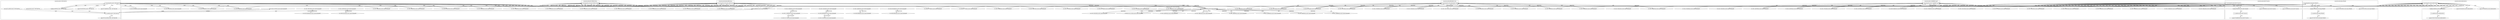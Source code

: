 digraph G {
	"1_fwatchdog#ServerID_667d78fb58-55kvm"->"10.1.80.1:53574#ServerID_OuterContainerID"[ label="RESPONSE" ];
	"1_fwatchdog#ServerID_6dcbcc88d5-j9zwp"->"10.1.80.1:58800#ServerID_OuterContainerID"[ label="RESPONSE" ];
	"10.1.80.1:58798#ServerID_OuterContainerID"->"1_fwatchdog#ServerID_6dcbcc88d5-j9zwp"[ label="GET" ];
	"10.1.80.1:58800#ServerID_OuterContainerID"->"1_fwatchdog#ServerID_6dcbcc88d5-j9zwp"[ label="GET" ];
	"10.1.80.1:53576#ServerID_OuterContainerID"->"1_fwatchdog#ServerID_667d78fb58-55kvm"[ label="GET" ];
	"10.1.80.1:53542#ServerID_OuterContainerID"->"1_fwatchdog#ServerID_0802701be25e"[ label="read" ];
	"1_fwatchdog#ServerID_0802701be25e"->"10.1.80.1:53542#ServerID_OuterContainerID"[ label="write" ];
	"10.1.80.1:53540#ServerID_OuterContainerID"->"1_fwatchdog#ServerID_0802701be25e"[ label="read" ];
	"10.1.80.1:53574#ServerID_OuterContainerID"->"1_fwatchdog#ServerID_667d78fb58-55kvm"[ label="GET" ];
	"1_fwatchdog#ServerID_667d78fb58-55kvm"->"10.1.80.1:53576#ServerID_OuterContainerID"[ label="RESPONSE" ];
	"1_fwatchdog#ServerID_6dcbcc88d5-j9zwp"->"10.1.80.1:58798#ServerID_OuterContainerID"[ label="RESPONSE" ];
	"10.1.80.1:53548#ServerID_OuterContainerID"->"1_fwatchdog#ServerID_8665dd9487-fclr8"[ label="GET" ];
	"1_fwatchdog#ServerID_8665dd9487-fclr8"->"10.1.80.1:53548#ServerID_OuterContainerID"[ label="RESPONSE" ];
	"1_fwatchdog#ServerID_0802701be25e"->"10.1.80.1:53540#ServerID_OuterContainerID"[ label="write" ];
	"10.1.80.1:53550#ServerID_OuterContainerID"->"1_fwatchdog#ServerID_8665dd9487-fclr8"[ label="GET" ];
	"1_fwatchdog#ServerID_8665dd9487-fclr8"->"10.1.80.1:53550#ServerID_OuterContainerID"[ label="RESPONSE" ];
	"10.1.80.1:33676#ServerID_OuterContainerID"->"1_fwatchdog#ServerID_76c96688d7-jnp5f"[ label="GET" ];
	"1_fwatchdog#ServerID_76c96688d7-jnp5f"->"10.1.80.1:33676#ServerID_OuterContainerID"[ label="RESPONSE" ];
	"10.1.80.1:58764#ServerID_OuterContainerID"->"1_fwatchdog#ServerID_736074b81582"[ label="read" ];
	"10.1.80.1:33678#ServerID_OuterContainerID"->"1_fwatchdog#ServerID_76c96688d7-jnp5f"[ label="GET" ];
	"1_fwatchdog#ServerID_76c96688d7-jnp5f"->"10.1.80.1:33678#ServerID_OuterContainerID"[ label="RESPONSE" ];
	"10.1.80.1:58762#ServerID_OuterContainerID"->"1_fwatchdog#ServerID_736074b81582"[ label="read" ];
	"10.1.80.1:53600#ServerID_OuterContainerID"->"1_fwatchdog#ServerID_667d78fb58-55kvm"[ label="GET" ];
	"10.1.80.1:53602#ServerID_OuterContainerID"->"1_fwatchdog#ServerID_667d78fb58-55kvm"[ label="GET" ];
	"1_fwatchdog#ServerID_667d78fb58-55kvm"->"10.1.80.1:53600#ServerID_OuterContainerID"[ label="RESPONSE" ];
	"1_fwatchdog#ServerID_667d78fb58-55kvm"->"10.1.80.1:53602#ServerID_OuterContainerID"[ label="RESPONSE" ];
	"10.1.80.1:58824#ServerID_OuterContainerID"->"1_fwatchdog#ServerID_6dcbcc88d5-j9zwp"[ label="GET" ];
	"10.1.80.1:58826#ServerID_OuterContainerID"->"1_fwatchdog#ServerID_6dcbcc88d5-j9zwp"[ label="GET" ];
	"1_fwatchdog#ServerID_6dcbcc88d5-j9zwp"->"10.1.80.1:58824#ServerID_OuterContainerID"[ label="RESPONSE" ];
	"1_fwatchdog#ServerID_6dcbcc88d5-j9zwp"->"10.1.80.1:58826#ServerID_OuterContainerID"[ label="RESPONSE" ];
	"10.1.80.1:53574#ServerID_OuterContainerID"->"1_fwatchdog#ServerID_8665dd9487-fclr8"[ label="GET" ];
	"10.1.80.1:53575#ServerID_OuterContainerID"->"1_fwatchdog#ServerID_8665dd9487-fclr8"[ label="GET" ];
	"1_fwatchdog#ServerID_8665dd9487-fclr8"->"10.1.80.1:53575#ServerID_OuterContainerID"[ label="RESPONSE" ];
	"1_fwatchdog#ServerID_8665dd9487-fclr8"->"10.1.80.1:53574#ServerID_OuterContainerID"[ label="RESPONSE" ];
	"10.1.80.1:33704#ServerID_OuterContainerID"->"1_fwatchdog#ServerID_76c96688d7-jnp5f"[ label="GET" ];
	"1_fwatchdog#ServerID_6dcbcc88d5-j9zwp"->"gateway:8080#ServerID_OuterContainerID"[ label="POST" ];
	"1_fwatchdog#ServerID_736074b81582"->"10.1.80.1:58764#ServerID_OuterContainerID"[ label="write" ];
	"1_fwatchdog#ServerID_76c96688d7-jnp5f"->"10.1.80.1:33704#ServerID_OuterContainerID"[ label="RESPONSE" ];
	"10.1.80.1:33706#ServerID_OuterContainerID"->"1_fwatchdog#ServerID_76c96688d7-jnp5f"[ label="GET" ];
	"1_fwatchdog#ServerID_76c96688d7-jnp5f"->"10.1.80.1:33706#ServerID_OuterContainerID"[ label="RESPONSE" ];
	"1_fwatchdog#ServerID_736074b81582"->"10.1.80.1:58762#ServerID_OuterContainerID"[ label="write" ];
	"10.1.80.93:50832#ServerID_OuterContainerID"->"1_fwatchdog#ServerID_6dcbcc88d5-j9zwp"[ label="POST" ];
	"1_fwatchdog#ServerID_6dcbcc88d5-j9zwp"->"10.1.80.93:8080#ServerID_OuterContainerID"[ label="POST" ];
	"10.1.80.93:57728#ServerID_OuterContainerID"->"1_fwatchdog#ServerID_667d78fb58-55kvm"[ label="POST" ];
	"1_fwatchdog#ServerID_667d78fb58-55kvm"->"10.1.80.93:57728#ServerID_OuterContainerID"[ label="RESPONSE" ];
	"10.1.80.1:53514#ServerID_OuterContainerID"->"1_fwatchdog#ServerID_86aa7f3fa3b0"[ label="read" ];
	"10.1.80.1:53516#ServerID_OuterContainerID"->"1_fwatchdog#ServerID_86aa7f3fa3b0"[ label="read" ];
	"1_fwatchdog#ServerID_86aa7f3fa3b0"->"10.1.80.1:53514#ServerID_OuterContainerID"[ label="write" ];
	"1_fwatchdog#ServerID_86aa7f3fa3b0"->"10.1.80.1:53516#ServerID_OuterContainerID"[ label="write" ];
	"10.1.80.1:33644#ServerID_OuterContainerID"->"1_fwatchdog#ServerID_834d81eb81b3"[ label="read" ];
	"10.1.80.93:8080#ServerID_OuterContainerID"->"1_fwatchdog#ServerID_6dcbcc88d5-j9zwp"[ label="RESPONSE" ];
	"10.1.80.1:33642#ServerID_OuterContainerID"->"1_fwatchdog#ServerID_834d81eb81b3"[ label="read" ];
	"gateway:8080#ServerID_OuterContainerID"->"1_fwatchdog#ServerID_6dcbcc88d5-j9zwp"[ label="RESPONSE" ];
	"1_fwatchdog#ServerID_6dcbcc88d5-j9zwp"->"10.1.80.93:50832#ServerID_OuterContainerID"[ label="RESPONSE" ];
	"1_fwatchdog#ServerID_6dcbcc88d5-j9zwp"->"gateway:8080#ServerID_OuterContainerID"[ label="POST" ];
	"10.1.80.93:50848#ServerID_OuterContainerID"->"1_fwatchdog#ServerID_6dcbcc88d5-j9zwp"[ label="POST" ];
	"1_fwatchdog#ServerID_834d81eb81b3"->"10.1.80.1:33642#ServerID_OuterContainerID"[ label="write" ];
	"1_fwatchdog#ServerID_6dcbcc88d5-j9zwp"->"10.1.80.93:8080#ServerID_OuterContainerID"[ label="POST" ];
	"10.1.80.93:46618#ServerID_OuterContainerID"->"1_fwatchdog#ServerID_8665dd9487-fclr8"[ label="POST" ];
	"1_fwatchdog#ServerID_8665dd9487-fclr8"->"10.1.80.93:46618#ServerID_OuterContainerID"[ label="RESPONSE" ];
	"10.1.80.93:8080#ServerID_OuterContainerID"->"1_fwatchdog#ServerID_6dcbcc88d5-j9zwp"[ label="RESPONSE" ];
	"gateway:8080#ServerID_OuterContainerID"->"1_fwatchdog#ServerID_6dcbcc88d5-j9zwp"[ label="RESPONSE" ];
	"10.1.80.93:53694#ServerID_OuterContainerID"->"1_fwatchdog#ServerID_76c96688d7-jnp5f"[ label="POST" ];
	"1_fwatchdog#ServerID_76c96688d7-jnp5f"->"10.1.80.93:53694#ServerID_OuterContainerID"[ label="RESPONSE" ];
	"1_fwatchdog#ServerID_6dcbcc88d5-j9zwp"->"10.1.80.93:50848#ServerID_OuterContainerID"[ label="RESPONSE" ];
	"10.1.80.93:50880#ServerID_OuterContainerID"->"1_fwatchdog#ServerID_6dcbcc88d5-j9zwp"[ label="POST" ];
	"1_fwatchdog#ServerID_6dcbcc88d5-j9zwp"->"gateway:8080#ServerID_OuterContainerID"[ label="POST" ];
	"1_fwatchdog#ServerID_6dcbcc88d5-j9zwp"->"10.1.80.93:8080#ServerID_OuterContainerID"[ label="POST" ];
	"1_fwatchdog#ServerID_834d81eb81b3"->"10.1.80.1:33644#ServerID_OuterContainerID"[ label="write" ];
	"10.1.80.93:57776#ServerID_OuterContainerID"->"1_fwatchdog#ServerID_667d78fb58-55kvm"[ label="POST" ];
	"1_fwatchdog#ServerID_667d78fb58-55kvm"->"10.1.80.93:57776#ServerID_OuterContainerID"[ label="RESPONSE" ];
	"10.1.80.93:8080#ServerID_OuterContainerID"->"1_fwatchdog#ServerID_6dcbcc88d5-j9zwp"[ label="RESPONSE" ];
	"gateway:8080#ServerID_OuterContainerID"->"1_fwatchdog#ServerID_6dcbcc88d5-j9zwp"[ label="RESPONSE" ];
	"1_fwatchdog#ServerID_6dcbcc88d5-j9zwp"->"10.1.80.93:50880#ServerID_OuterContainerID"[ label="RESPONSE" ];
	"10.1.80.1:53686#ServerID_OuterContainerID"->"1_fwatchdog#ServerID_667d78fb58-55kvm"[ label="GET" ];
	"10.1.80.1:53687#ServerID_OuterContainerID"->"1_fwatchdog#ServerID_667d78fb58-55kvm"[ label="GET" ];
	"10.1.80.1:53576#ServerID_OuterContainerID"->"1_fwatchdog#ServerID_0802701be25e"[ label="read" ];
	"1_fwatchdog#ServerID_667d78fb58-55kvm"->"10.1.80.1:53687#ServerID_OuterContainerID"[ label="RESPONSE" ];
	"1_fwatchdog#ServerID_667d78fb58-55kvm"->"10.1.80.1:53686#ServerID_OuterContainerID"[ label="RESPONSE" ];
	"10.1.80.1:53574#ServerID_OuterContainerID"->"1_fwatchdog#ServerID_0802701be25e"[ label="read" ];
	"10.1.80.1:58908#ServerID_OuterContainerID"->"1_fwatchdog#ServerID_6dcbcc88d5-j9zwp"[ label="GET" ];
	"10.1.80.1:58909#ServerID_OuterContainerID"->"1_fwatchdog#ServerID_6dcbcc88d5-j9zwp"[ label="GET" ];
	"1_fwatchdog#ServerID_6dcbcc88d5-j9zwp"->"10.1.80.1:58909#ServerID_OuterContainerID"[ label="RESPONSE" ];
	"1_fwatchdog#ServerID_0802701be25e"->"10.1.80.1:53574#ServerID_OuterContainerID"[ label="write" ];
	"1_fwatchdog#ServerID_6dcbcc88d5-j9zwp"->"10.1.80.1:58908#ServerID_OuterContainerID"[ label="RESPONSE" ];
	"10.1.80.1:53658#ServerID_OuterContainerID"->"1_fwatchdog#ServerID_8665dd9487-fclr8"[ label="GET" ];
	"1_fwatchdog#ServerID_8665dd9487-fclr8"->"10.1.80.1:53658#ServerID_OuterContainerID"[ label="RESPONSE" ];
	"10.1.80.1:53659#ServerID_OuterContainerID"->"1_fwatchdog#ServerID_8665dd9487-fclr8"[ label="GET" ];
	"1_fwatchdog#ServerID_8665dd9487-fclr8"->"10.1.80.1:53659#ServerID_OuterContainerID"[ label="RESPONSE" ];
	"10.1.80.1:33786#ServerID_OuterContainerID"->"1_fwatchdog#ServerID_76c96688d7-jnp5f"[ label="GET" ];
	"1_fwatchdog#ServerID_76c96688d7-jnp5f"->"10.1.80.1:33786#ServerID_OuterContainerID"[ label="RESPONSE" ];
	"10.1.80.1:33788#ServerID_OuterContainerID"->"1_fwatchdog#ServerID_76c96688d7-jnp5f"[ label="GET" ];
	"1_fwatchdog#ServerID_76c96688d7-jnp5f"->"10.1.80.1:33788#ServerID_OuterContainerID"[ label="RESPONSE" ];
	"1_fwatchdog#ServerID_0802701be25e"->"10.1.80.1:53576#ServerID_OuterContainerID"[ label="write" ];
	"10.1.80.1:58798#ServerID_OuterContainerID"->"1_fwatchdog#ServerID_736074b81582"[ label="read" ];
	"10.1.80.1:53712#ServerID_OuterContainerID"->"1_fwatchdog#ServerID_667d78fb58-55kvm"[ label="GET" ];
	"10.1.80.1:53710#ServerID_OuterContainerID"->"1_fwatchdog#ServerID_667d78fb58-55kvm"[ label="GET" ];
	"10.1.80.1:58800#ServerID_OuterContainerID"->"1_fwatchdog#ServerID_736074b81582"[ label="read" ];
	"1_fwatchdog#ServerID_667d78fb58-55kvm"->"10.1.80.1:53710#ServerID_OuterContainerID"[ label="RESPONSE" ];
	"1_fwatchdog#ServerID_667d78fb58-55kvm"->"10.1.80.1:53712#ServerID_OuterContainerID"[ label="RESPONSE" ];
	"10.1.80.1:58934#ServerID_OuterContainerID"->"1_fwatchdog#ServerID_6dcbcc88d5-j9zwp"[ label="GET" ];
	"1_fwatchdog#ServerID_6dcbcc88d5-j9zwp"->"10.1.80.1:58934#ServerID_OuterContainerID"[ label="RESPONSE" ];
	"10.1.80.1:58932#ServerID_OuterContainerID"->"1_fwatchdog#ServerID_6dcbcc88d5-j9zwp"[ label="GET" ];
	"1_fwatchdog#ServerID_6dcbcc88d5-j9zwp"->"10.1.80.1:58932#ServerID_OuterContainerID"[ label="RESPONSE" ];
	"10.1.80.1:53684#ServerID_OuterContainerID"->"1_fwatchdog#ServerID_8665dd9487-fclr8"[ label="GET" ];
	"1_fwatchdog#ServerID_8665dd9487-fclr8"->"10.1.80.1:53684#ServerID_OuterContainerID"[ label="RESPONSE" ];
	"10.1.80.1:53682#ServerID_OuterContainerID"->"1_fwatchdog#ServerID_8665dd9487-fclr8"[ label="GET" ];
	"1_fwatchdog#ServerID_8665dd9487-fclr8"->"10.1.80.1:53682#ServerID_OuterContainerID"[ label="RESPONSE" ];
	"10.1.80.1:33810#ServerID_OuterContainerID"->"1_fwatchdog#ServerID_76c96688d7-jnp5f"[ label="GET" ];
	"1_fwatchdog#ServerID_76c96688d7-jnp5f"->"10.1.80.1:33810#ServerID_OuterContainerID"[ label="RESPONSE" ];
	"1_fwatchdog#ServerID_736074b81582"->"10.1.80.1:58800#ServerID_OuterContainerID"[ label="write" ];
	"1_fwatchdog#ServerID_76c96688d7-jnp5f"->"10.1.80.1:33812#ServerID_OuterContainerID"[ label="RESPONSE" ];
	"10.1.80.1:33812#ServerID_OuterContainerID"->"1_fwatchdog#ServerID_76c96688d7-jnp5f"[ label="GET" ];
	"1_fwatchdog#ServerID_736074b81582"->"10.1.80.1:58798#ServerID_OuterContainerID"[ label="write" ];
	"1_fwatchdog#ServerID_667d78fb58-55kvm"->"10.1.80.1:53736#ServerID_OuterContainerID"[ label="RESPONSE" ];
	"10.1.80.1:53736#ServerID_OuterContainerID"->"1_fwatchdog#ServerID_667d78fb58-55kvm"[ label="GET" ];
	"10.1.80.1:53738#ServerID_OuterContainerID"->"1_fwatchdog#ServerID_667d78fb58-55kvm"[ label="GET" ];
	"1_fwatchdog#ServerID_667d78fb58-55kvm"->"10.1.80.1:53738#ServerID_OuterContainerID"[ label="RESPONSE" ];
	"10.1.80.1:58960#ServerID_OuterContainerID"->"1_fwatchdog#ServerID_6dcbcc88d5-j9zwp"[ label="GET" ];
	"10.1.80.1:58958#ServerID_OuterContainerID"->"1_fwatchdog#ServerID_6dcbcc88d5-j9zwp"[ label="GET" ];
	"1_fwatchdog#ServerID_6dcbcc88d5-j9zwp"->"10.1.80.1:58960#ServerID_OuterContainerID"[ label="RESPONSE" ];
	"1_fwatchdog#ServerID_6dcbcc88d5-j9zwp"->"10.1.80.1:58958#ServerID_OuterContainerID"[ label="RESPONSE" ];
	"10.1.80.1:53712#ServerID_OuterContainerID"->"1_fwatchdog#ServerID_8665dd9487-fclr8"[ label="GET" ];
	"10.1.80.1:53710#ServerID_OuterContainerID"->"1_fwatchdog#ServerID_8665dd9487-fclr8"[ label="GET" ];
	"1_fwatchdog#ServerID_8665dd9487-fclr8"->"10.1.80.1:53712#ServerID_OuterContainerID"[ label="RESPONSE" ];
	"1_fwatchdog#ServerID_8665dd9487-fclr8"->"10.1.80.1:53710#ServerID_OuterContainerID"[ label="RESPONSE" ];
	"10.1.80.1:33840#ServerID_OuterContainerID"->"1_fwatchdog#ServerID_76c96688d7-jnp5f"[ label="GET" ];
	"1_fwatchdog#ServerID_76c96688d7-jnp5f"->"10.1.80.1:33840#ServerID_OuterContainerID"[ label="RESPONSE" ];
	"10.1.80.1:33838#ServerID_OuterContainerID"->"1_fwatchdog#ServerID_76c96688d7-jnp5f"[ label="GET" ];
	"1_fwatchdog#ServerID_76c96688d7-jnp5f"->"10.1.80.1:33838#ServerID_OuterContainerID"[ label="RESPONSE" ];
	"10.1.80.1:53550#ServerID_OuterContainerID"->"1_fwatchdog#ServerID_86aa7f3fa3b0"[ label="read" ];
	"10.1.80.1:53548#ServerID_OuterContainerID"->"1_fwatchdog#ServerID_86aa7f3fa3b0"[ label="read" ];
	"1_fwatchdog#ServerID_86aa7f3fa3b0"->"10.1.80.1:53548#ServerID_OuterContainerID"[ label="write" ];
	"1_fwatchdog#ServerID_86aa7f3fa3b0"->"10.1.80.1:53550#ServerID_OuterContainerID"[ label="write" ];
	"10.1.80.1:33676#ServerID_OuterContainerID"->"1_fwatchdog#ServerID_834d81eb81b3"[ label="read" ];
	"1_fwatchdog#ServerID_834d81eb81b3"->"10.1.80.1:33676#ServerID_OuterContainerID"[ label="write" ];
	"10.1.80.1:33678#ServerID_OuterContainerID"->"1_fwatchdog#ServerID_834d81eb81b3"[ label="read" ];
	"1_fwatchdog#ServerID_834d81eb81b3"->"10.1.80.1:33678#ServerID_OuterContainerID"[ label="write" ];
	"10.1.80.1:53602#ServerID_OuterContainerID"->"1_fwatchdog#ServerID_0802701be25e"[ label="read" ];
	"10.1.80.1:53600#ServerID_OuterContainerID"->"1_fwatchdog#ServerID_0802701be25e"[ label="read" ];
	"1_fwatchdog#ServerID_0802701be25e"->"10.1.80.1:53600#ServerID_OuterContainerID"[ label="write" ];
	"1_fwatchdog#ServerID_0802701be25e"->"10.1.80.1:53602#ServerID_OuterContainerID"[ label="write" ];
	"10.1.80.1:58824#ServerID_OuterContainerID"->"1_fwatchdog#ServerID_736074b81582"[ label="read" ];
	"10.1.80.1:58826#ServerID_OuterContainerID"->"1_fwatchdog#ServerID_736074b81582"[ label="read" ];
	"1_fwatchdog#ServerID_736074b81582"->"10.1.80.1:58824#ServerID_OuterContainerID"[ label="write" ];
	"10.1.80.1:53574#ServerID_OuterContainerID"->"1_fwatchdog#ServerID_86aa7f3fa3b0"[ label="read" ];
	"1_fwatchdog#ServerID_736074b81582"->"10.1.80.1:58826#ServerID_OuterContainerID"[ label="write" ];
	"10.1.80.1:53575#ServerID_OuterContainerID"->"1_fwatchdog#ServerID_86aa7f3fa3b0"[ label="read" ];
	"1_fwatchdog#ServerID_86aa7f3fa3b0"->"10.1.80.1:53575#ServerID_OuterContainerID"[ label="write" ];
	"1_fwatchdog#ServerID_86aa7f3fa3b0"->"10.1.80.1:53574#ServerID_OuterContainerID"[ label="write" ];
	"10.1.80.1:33704#ServerID_OuterContainerID"->"1_fwatchdog#ServerID_834d81eb81b3"[ label="read" ];
	"1_fwatchdog#ServerID_834d81eb81b3"->"10.1.80.1:33704#ServerID_OuterContainerID"[ label="write" ];
	"10.1.80.1:33706#ServerID_OuterContainerID"->"1_fwatchdog#ServerID_834d81eb81b3"[ label="read" ];
	"10.1.80.93:50832#ServerID_OuterContainerID"->"1_fwatchdog#ServerID_736074b81582"[ label="read" ];
	"1_fwatchdog#ServerID_834d81eb81b3"->"10.1.80.1:33706#ServerID_OuterContainerID"[ label="write" ];
	"1_fwatchdog#ServerID_736074b81582"->"pipe:[20744869]#ServerID_736074b81582"[ label="write" ];
	"1_fwatchdog#ServerID_736074b81582"->"localhost:3000#ServerID_736074b81582"[ label="connect" ];
	"localhost:3000#ServerID_736074b81582"->"1_fwatchdog#ServerID_736074b81582"[ label="read" ];
	"1_fwatchdog#ServerID_736074b81582"->"localhost:3000#ServerID_736074b81582"[ label="write" ];
	"localhost:3000#ServerID_736074b81582"->"10_node#ServerID_736074b81582"[ label="read" ];
	"10_node#ServerID_736074b81582"->"pipe:[20744134]#ServerID_736074b81582"[ label="write" ];
	"/etc/hosts#ServerID_736074b81582"->"10_node#ServerID_736074b81582"[ label="read" ];
	"/etc/resolv.conf#ServerID_736074b81582"->"10_node#ServerID_736074b81582"[ label="read" ];
	"10_node#ServerID_736074b81582"->"10.152.183.10:53#ServerID_OuterContainerID"[ label="sendto" ];
	"10.152.183.10:53#ServerID_OuterContainerID"->"10_node#ServerID_736074b81582"[ label="recvfrom" ];
	"1_fwatchdog#ServerID_0802701be25e"->"localhost:3000#ServerID_0802701be25e"[ label="connect" ];
	"localhost:3000#ServerID_0802701be25e"->"1_fwatchdog#ServerID_0802701be25e"[ label="read" ];
	"1_fwatchdog#ServerID_0802701be25e"->"pipe:[20744658]#ServerID_0802701be25e"[ label="write" ];
	"1_fwatchdog#ServerID_0802701be25e"->"localhost:3000#ServerID_0802701be25e"[ label="write" ];
	"10.1.80.93:57728#ServerID_OuterContainerID"->"1_fwatchdog#ServerID_0802701be25e"[ label="read" ];
	"10_node#ServerID_736074b81582"->"gateway:8080#ServerID_OuterContainerID"[ label="connect" ];
	"11_node#ServerID_0802701be25e"->"pipe:[20744960]#ServerID_0802701be25e"[ label="write" ];
	"localhost:3000#ServerID_0802701be25e"->"11_node#ServerID_0802701be25e"[ label="read" ];
	"1_fwatchdog#ServerID_0802701be25e"->"pipe:[20744659]#ServerID_0802701be25e"[ label="write" ];
	"gateway:8080#ServerID_OuterContainerID"->"10_node#ServerID_736074b81582"[ label="read" ];
	"1_fwatchdog#ServerID_0802701be25e"->"10.1.80.93:57728#ServerID_OuterContainerID"[ label="write" ];
	"1_fwatchdog#ServerID_736074b81582"->"pipe:[20744870]#ServerID_736074b81582"[ label="write" ];
	"1_fwatchdog#ServerID_736074b81582"->"10.1.80.93:50832#ServerID_OuterContainerID"[ label="write" ];
	"10.1.80.93:50848#ServerID_OuterContainerID"->"1_fwatchdog#ServerID_736074b81582"[ label="read" ];
	"10.1.80.93:46618#ServerID_OuterContainerID"->"1_fwatchdog#ServerID_86aa7f3fa3b0"[ label="read" ];
	"1_fwatchdog#ServerID_86aa7f3fa3b0"->"pipe:[20744109]#ServerID_86aa7f3fa3b0"[ label="write" ];
	"1_fwatchdog#ServerID_86aa7f3fa3b0"->"localhost:3000#ServerID_86aa7f3fa3b0"[ label="connect" ];
	"1_fwatchdog#ServerID_86aa7f3fa3b0"->"localhost:3000#ServerID_86aa7f3fa3b0"[ label="write" ];
	"localhost:3000#ServerID_86aa7f3fa3b0"->"10_node#ServerID_86aa7f3fa3b0"[ label="read" ];
	"localhost:3000#ServerID_86aa7f3fa3b0"->"1_fwatchdog#ServerID_86aa7f3fa3b0"[ label="read" ];
	"10_node#ServerID_86aa7f3fa3b0"->"pipe:[20745297]#ServerID_86aa7f3fa3b0"[ label="write" ];
	"1_fwatchdog#ServerID_86aa7f3fa3b0"->"pipe:[20744110]#ServerID_86aa7f3fa3b0"[ label="write" ];
	"1_fwatchdog#ServerID_86aa7f3fa3b0"->"10.1.80.93:46618#ServerID_OuterContainerID"[ label="write" ];
	"1_fwatchdog#ServerID_834d81eb81b3"->"pipe:[20745045]#ServerID_834d81eb81b3"[ label="write" ];
	"1_fwatchdog#ServerID_834d81eb81b3"->"localhost:3000#ServerID_834d81eb81b3"[ label="write" ];
	"1_fwatchdog#ServerID_834d81eb81b3"->"localhost:3000#ServerID_834d81eb81b3"[ label="connect" ];
	"localhost:3000#ServerID_834d81eb81b3"->"1_fwatchdog#ServerID_834d81eb81b3"[ label="read" ];
	"10.1.80.93:53694#ServerID_OuterContainerID"->"1_fwatchdog#ServerID_834d81eb81b3"[ label="read" ];
	"localhost:3000#ServerID_834d81eb81b3"->"13_node#ServerID_834d81eb81b3"[ label="read" ];
	"13_node#ServerID_834d81eb81b3"->"pipe:[20745337]#ServerID_834d81eb81b3"[ label="write" ];
	"1_fwatchdog#ServerID_834d81eb81b3"->"pipe:[20745046]#ServerID_834d81eb81b3"[ label="write" ];
	"1_fwatchdog#ServerID_834d81eb81b3"->"10.1.80.93:53694#ServerID_OuterContainerID"[ label="write" ];
	"1_fwatchdog#ServerID_736074b81582"->"10.1.80.93:50848#ServerID_OuterContainerID"[ label="write" ];
	"10.1.80.93:50880#ServerID_OuterContainerID"->"1_fwatchdog#ServerID_736074b81582"[ label="read" ];
	"10.1.80.93:57776#ServerID_OuterContainerID"->"1_fwatchdog#ServerID_0802701be25e"[ label="read" ];
	"1_fwatchdog#ServerID_736074b81582"->"10.1.80.93:50880#ServerID_OuterContainerID"[ label="write" ];
	"1_fwatchdog#ServerID_0802701be25e"->"10.1.80.93:57776#ServerID_OuterContainerID"[ label="write" ];
	"1_fwatchdog#ServerID_0802701be25e"->"10.1.80.1:53687#ServerID_OuterContainerID"[ label="write" ];
	"10.1.80.1:53687#ServerID_OuterContainerID"->"1_fwatchdog#ServerID_0802701be25e"[ label="read" ];
	"1_fwatchdog#ServerID_0802701be25e"->"10.1.80.1:53686#ServerID_OuterContainerID"[ label="write" ];
	"10.1.80.1:53686#ServerID_OuterContainerID"->"1_fwatchdog#ServerID_0802701be25e"[ label="read" ];
	"10.1.80.1:58909#ServerID_OuterContainerID"->"1_fwatchdog#ServerID_736074b81582"[ label="read" ];
	"10.1.80.1:58908#ServerID_OuterContainerID"->"1_fwatchdog#ServerID_736074b81582"[ label="read" ];
	"1_fwatchdog#ServerID_736074b81582"->"10.1.80.1:58909#ServerID_OuterContainerID"[ label="write" ];
	"1_fwatchdog#ServerID_736074b81582"->"10.1.80.1:58908#ServerID_OuterContainerID"[ label="write" ];
	"10.1.80.1:53659#ServerID_OuterContainerID"->"1_fwatchdog#ServerID_86aa7f3fa3b0"[ label="read" ];
	"10.1.80.1:53658#ServerID_OuterContainerID"->"1_fwatchdog#ServerID_86aa7f3fa3b0"[ label="read" ];
	"1_fwatchdog#ServerID_86aa7f3fa3b0"->"10.1.80.1:53658#ServerID_OuterContainerID"[ label="write" ];
	"1_fwatchdog#ServerID_86aa7f3fa3b0"->"10.1.80.1:53659#ServerID_OuterContainerID"[ label="write" ];
	"10.1.80.1:33788#ServerID_OuterContainerID"->"1_fwatchdog#ServerID_834d81eb81b3"[ label="read" ];
	"10.1.80.1:33786#ServerID_OuterContainerID"->"1_fwatchdog#ServerID_834d81eb81b3"[ label="read" ];
	"1_fwatchdog#ServerID_834d81eb81b3"->"10.1.80.1:33786#ServerID_OuterContainerID"[ label="write" ];
	"1_fwatchdog#ServerID_834d81eb81b3"->"10.1.80.1:33788#ServerID_OuterContainerID"[ label="write" ];
	"10.1.80.1:53710#ServerID_OuterContainerID"->"1_fwatchdog#ServerID_0802701be25e"[ label="read" ];
	"10.1.80.1:53712#ServerID_OuterContainerID"->"1_fwatchdog#ServerID_0802701be25e"[ label="read" ];
	"1_fwatchdog#ServerID_0802701be25e"->"10.1.80.1:53710#ServerID_OuterContainerID"[ label="write" ];
	"1_fwatchdog#ServerID_0802701be25e"->"10.1.80.1:53712#ServerID_OuterContainerID"[ label="write" ];
	"10.1.80.1:58932#ServerID_OuterContainerID"->"1_fwatchdog#ServerID_736074b81582"[ label="read" ];
	"10.1.80.1:58934#ServerID_OuterContainerID"->"1_fwatchdog#ServerID_736074b81582"[ label="read" ];
	"1_fwatchdog#ServerID_736074b81582"->"10.1.80.1:58934#ServerID_OuterContainerID"[ label="write" ];
	"1_fwatchdog#ServerID_736074b81582"->"10.1.80.1:58932#ServerID_OuterContainerID"[ label="write" ];
	"10.1.80.1:53682#ServerID_OuterContainerID"->"1_fwatchdog#ServerID_86aa7f3fa3b0"[ label="read" ];
	"10.1.80.1:53684#ServerID_OuterContainerID"->"1_fwatchdog#ServerID_86aa7f3fa3b0"[ label="read" ];
	"1_fwatchdog#ServerID_86aa7f3fa3b0"->"10.1.80.1:53684#ServerID_OuterContainerID"[ label="write" ];
	"10.1.80.1:33810#ServerID_OuterContainerID"->"1_fwatchdog#ServerID_834d81eb81b3"[ label="read" ];
	"1_fwatchdog#ServerID_86aa7f3fa3b0"->"10.1.80.1:53682#ServerID_OuterContainerID"[ label="write" ];
	"10.1.80.1:33812#ServerID_OuterContainerID"->"1_fwatchdog#ServerID_834d81eb81b3"[ label="read" ];
	"1_fwatchdog#ServerID_834d81eb81b3"->"10.1.80.1:33810#ServerID_OuterContainerID"[ label="write" ];
	"1_fwatchdog#ServerID_834d81eb81b3"->"10.1.80.1:33812#ServerID_OuterContainerID"[ label="write" ];
	"10.1.80.1:53738#ServerID_OuterContainerID"->"1_fwatchdog#ServerID_0802701be25e"[ label="read" ];
	"10.1.80.1:53736#ServerID_OuterContainerID"->"1_fwatchdog#ServerID_0802701be25e"[ label="read" ];
	"1_fwatchdog#ServerID_0802701be25e"->"10.1.80.1:53736#ServerID_OuterContainerID"[ label="write" ];
	"10.1.80.1:58960#ServerID_OuterContainerID"->"1_fwatchdog#ServerID_736074b81582"[ label="read" ];
	"1_fwatchdog#ServerID_0802701be25e"->"10.1.80.1:53738#ServerID_OuterContainerID"[ label="write" ];
	"1_fwatchdog#ServerID_736074b81582"->"10.1.80.1:58958#ServerID_OuterContainerID"[ label="write" ];
	"10.1.80.1:58958#ServerID_OuterContainerID"->"1_fwatchdog#ServerID_736074b81582"[ label="read" ];
	"1_fwatchdog#ServerID_736074b81582"->"10.1.80.1:58960#ServerID_OuterContainerID"[ label="write" ];
	"10.1.80.1:53712#ServerID_OuterContainerID"->"1_fwatchdog#ServerID_86aa7f3fa3b0"[ label="read" ];
	"10.1.80.1:53710#ServerID_OuterContainerID"->"1_fwatchdog#ServerID_86aa7f3fa3b0"[ label="read" ];
	"1_fwatchdog#ServerID_86aa7f3fa3b0"->"10.1.80.1:53712#ServerID_OuterContainerID"[ label="write" ];
	"1_fwatchdog#ServerID_86aa7f3fa3b0"->"10.1.80.1:53710#ServerID_OuterContainerID"[ label="write" ];
	"10.1.80.1:33840#ServerID_OuterContainerID"->"1_fwatchdog#ServerID_834d81eb81b3"[ label="read" ];
	"10.1.80.1:33838#ServerID_OuterContainerID"->"1_fwatchdog#ServerID_834d81eb81b3"[ label="read" ];
	"1_fwatchdog#ServerID_834d81eb81b3"->"10.1.80.1:33840#ServerID_OuterContainerID"[ label="write" ];
	"1_fwatchdog#ServerID_834d81eb81b3"->"10.1.80.1:33838#ServerID_OuterContainerID"[ label="write" ];
	"10.1.80.1:48936#ServerID_OuterContainerID"->"10.1.80.93:8080#ServerID_OuterContainerID"[ label="GET" ];
	"10.1.80.93:8080#ServerID_OuterContainerID"->"10.1.80.1:48936#ServerID_OuterContainerID"[ label="RESPONSE" ];
	"10.1.80.1:46449#ServerID_OuterContainerID"->"10.1.80.93:8080#ServerID_OuterContainerID"[ label="POST" ];
	"10.1.80.93:8080#ServerID_OuterContainerID"->"10.1.80.1:46449#ServerID_OuterContainerID"[ label="RESPONSE" ];
	"10.1.80.93:8080#ServerID_OuterContainerID"->"10.0.88.125:31112#ServerID_OuterContainerID"[ label="RESPONSE" ];
	"10.1.80.1:62234#ServerID_OuterContainerID"->"10.1.80.93:8080#ServerID_OuterContainerID"[ label="POST" ];
	"10.1.80.93:8080#ServerID_OuterContainerID"->"10.1.80.1:62234#ServerID_OuterContainerID"[ label="RESPONSE" ];
	"10.1.80.93:8080#ServerID_OuterContainerID"->"10.0.88.125:31112#ServerID_OuterContainerID"[ label="RESPONSE" ];
	"10.1.80.1:49006#ServerID_OuterContainerID"->"10.1.80.93:8080#ServerID_OuterContainerID"[ label="GET" ];
	"10.1.80.93:8080#ServerID_OuterContainerID"->"10.1.80.1:49006#ServerID_OuterContainerID"[ label="RESPONSE" ];
	"10.1.80.1:50861#ServerID_OuterContainerID"->"10.1.80.93:8080#ServerID_OuterContainerID"[ label="POST" ];
	"10.1.80.93:8080#ServerID_OuterContainerID"->"10.1.80.1:50861#ServerID_OuterContainerID"[ label="RESPONSE" ];
	"10.1.80.93:8080#ServerID_OuterContainerID"->"10.0.88.125:31112#ServerID_OuterContainerID"[ label="RESPONSE" ];
	"10.1.80.109:34648#ServerID_OuterContainerID"->"10.1.80.93:8082#ServerID_OuterContainerID"[ label="GET" ];
	"10.1.80.93:8082#ServerID_OuterContainerID"->"10.1.80.109:34648#ServerID_OuterContainerID"[ label="RESPONSE" ];
	"10.1.80.1:44492#ServerID_OuterContainerID"->"10.1.80.92:8080#ServerID_OuterContainerID"[ label="GET" ];
	"10.1.80.92:8080#ServerID_OuterContainerID"->"10.1.80.1:44492#ServerID_OuterContainerID"[ label="RESPONSE" ];
	"10.1.80.1:49050#ServerID_OuterContainerID"->"10.1.80.93:8080#ServerID_OuterContainerID"[ label="GET" ];
	"10.1.80.93:8080#ServerID_OuterContainerID"->"10.1.80.1:49050#ServerID_OuterContainerID"[ label="RESPONSE" ];
	"10.1.80.1:52204#ServerID_OuterContainerID"->"10.1.80.109:9090#ServerID_OuterContainerID"[ label="GET" ];
	"10.1.80.109:9090#ServerID_OuterContainerID"->"10.1.80.1:52204#ServerID_OuterContainerID"[ label="RESPONSE" ];
	"10.1.80.1:52206#ServerID_OuterContainerID"->"10.1.80.109:9090#ServerID_OuterContainerID"[ label="GET" ];
	"10.1.80.109:9090#ServerID_OuterContainerID"->"10.1.80.1:52206#ServerID_OuterContainerID"[ label="RESPONSE" ];
	"10.1.80.1:51694#ServerID_OuterContainerID"->"10.1.80.111:9093#ServerID_OuterContainerID"[ label="GET" ];
	"10.1.80.111:9093#ServerID_OuterContainerID"->"10.1.80.1:51694#ServerID_OuterContainerID"[ label="RESPONSE" ];
	"10.1.80.1:49098#ServerID_OuterContainerID"->"10.1.80.93:8080#ServerID_OuterContainerID"[ label="GET" ];
	"10.1.80.93:8080#ServerID_OuterContainerID"->"10.1.80.1:49098#ServerID_OuterContainerID"[ label="RESPONSE" ];
	"10.1.80.1:51718#ServerID_OuterContainerID"->"10.1.80.111:9093#ServerID_OuterContainerID"[ label="GET" ];
	"10.1.80.111:9093#ServerID_OuterContainerID"->"10.1.80.1:51718#ServerID_OuterContainerID"[ label="RESPONSE" ];
	"10.1.80.1:59970#ServerID_OuterContainerID"->"10.1.80.92:8181#ServerID_OuterContainerID"[ label="GET" ];
	"10.1.80.92:8181#ServerID_OuterContainerID"->"10.1.80.1:59970#ServerID_OuterContainerID"[ label="RESPONSE" ];
	"10.1.80.1:59510#ServerID_OuterContainerID"->"10.1.80.104:8000#ServerID_OuterContainerID"[ label="GET" ];
	"10.1.80.104:8000#ServerID_OuterContainerID"->"10.1.80.1:59510#ServerID_OuterContainerID"[ label="RESPONSE" ];
	subgraph "clusterServerID_0802701be25e" {
	label="clusterServerID_0802701be25e";
	"11_node#ServerID_0802701be25e" [ shape=box ];
	"1_fwatchdog#ServerID_0802701be25e" [ shape=box ];
	"localhost:3000#ServerID_0802701be25e" [ shape=diamond ];
	"pipe:[20744658]#ServerID_0802701be25e" [ shape=ellipse ];
	"pipe:[20744659]#ServerID_0802701be25e" [ shape=ellipse ];
	"pipe:[20744960]#ServerID_0802701be25e" [ shape=ellipse ];

}
;
	subgraph "clusterServerID_667d78fb58-55kvm" {
	label="clusterServerID_667d78fb58-55kvm";
	"1_fwatchdog#ServerID_667d78fb58-55kvm" [ shape=box ];

}
;
	subgraph "clusterServerID_6dcbcc88d5-j9zwp" {
	label="clusterServerID_6dcbcc88d5-j9zwp";
	"1_fwatchdog#ServerID_6dcbcc88d5-j9zwp" [ shape=box ];

}
;
	subgraph "clusterServerID_736074b81582" {
	label="clusterServerID_736074b81582";
	"/etc/hosts#ServerID_736074b81582" [ shape=ellipse ];
	"/etc/resolv.conf#ServerID_736074b81582" [ shape=ellipse ];
	"10_node#ServerID_736074b81582" [ shape=box ];
	"1_fwatchdog#ServerID_736074b81582" [ shape=box ];
	"localhost:3000#ServerID_736074b81582" [ shape=diamond ];
	"pipe:[20744134]#ServerID_736074b81582" [ shape=ellipse ];
	"pipe:[20744869]#ServerID_736074b81582" [ shape=ellipse ];
	"pipe:[20744870]#ServerID_736074b81582" [ shape=ellipse ];

}
;
	subgraph "clusterServerID_76c96688d7-jnp5f" {
	label="clusterServerID_76c96688d7-jnp5f";
	"1_fwatchdog#ServerID_76c96688d7-jnp5f" [ shape=box ];

}
;
	subgraph "clusterServerID_834d81eb81b3" {
	label="clusterServerID_834d81eb81b3";
	"13_node#ServerID_834d81eb81b3" [ shape=box ];
	"1_fwatchdog#ServerID_834d81eb81b3" [ shape=box ];
	"localhost:3000#ServerID_834d81eb81b3" [ shape=diamond ];
	"pipe:[20745045]#ServerID_834d81eb81b3" [ shape=ellipse ];
	"pipe:[20745046]#ServerID_834d81eb81b3" [ shape=ellipse ];
	"pipe:[20745337]#ServerID_834d81eb81b3" [ shape=ellipse ];

}
;
	subgraph "clusterServerID_8665dd9487-fclr8" {
	label="clusterServerID_8665dd9487-fclr8";
	"1_fwatchdog#ServerID_8665dd9487-fclr8" [ shape=box ];

}
;
	subgraph "clusterServerID_86aa7f3fa3b0" {
	label="clusterServerID_86aa7f3fa3b0";
	"10_node#ServerID_86aa7f3fa3b0" [ shape=box ];
	"1_fwatchdog#ServerID_86aa7f3fa3b0" [ shape=box ];
	"localhost:3000#ServerID_86aa7f3fa3b0" [ shape=diamond ];
	"pipe:[20744109]#ServerID_86aa7f3fa3b0" [ shape=ellipse ];
	"pipe:[20744110]#ServerID_86aa7f3fa3b0" [ shape=ellipse ];
	"pipe:[20745297]#ServerID_86aa7f3fa3b0" [ shape=ellipse ];

}
;
	subgraph "clusterServerID_OuterContainerID" {
	label="clusterServerID_OuterContainerID";
	"10.0.88.125:31112#ServerID_OuterContainerID" [ shape=diamond ];
	"10.1.80.104:8000#ServerID_OuterContainerID" [ shape=diamond ];
	"10.1.80.109:34648#ServerID_OuterContainerID" [ shape=diamond ];
	"10.1.80.109:9090#ServerID_OuterContainerID" [ shape=diamond ];
	"10.1.80.111:9093#ServerID_OuterContainerID" [ shape=diamond ];
	"10.1.80.1:33642#ServerID_OuterContainerID" [ shape=diamond ];
	"10.1.80.1:33644#ServerID_OuterContainerID" [ shape=diamond ];
	"10.1.80.1:33676#ServerID_OuterContainerID" [ shape=diamond ];
	"10.1.80.1:33678#ServerID_OuterContainerID" [ shape=diamond ];
	"10.1.80.1:33704#ServerID_OuterContainerID" [ shape=diamond ];
	"10.1.80.1:33706#ServerID_OuterContainerID" [ shape=diamond ];
	"10.1.80.1:33786#ServerID_OuterContainerID" [ shape=diamond ];
	"10.1.80.1:33788#ServerID_OuterContainerID" [ shape=diamond ];
	"10.1.80.1:33810#ServerID_OuterContainerID" [ shape=diamond ];
	"10.1.80.1:33812#ServerID_OuterContainerID" [ shape=diamond ];
	"10.1.80.1:33838#ServerID_OuterContainerID" [ shape=diamond ];
	"10.1.80.1:33840#ServerID_OuterContainerID" [ shape=diamond ];
	"10.1.80.1:44492#ServerID_OuterContainerID" [ shape=diamond ];
	"10.1.80.1:46449#ServerID_OuterContainerID" [ shape=diamond ];
	"10.1.80.1:48936#ServerID_OuterContainerID" [ shape=diamond ];
	"10.1.80.1:49006#ServerID_OuterContainerID" [ shape=diamond ];
	"10.1.80.1:49050#ServerID_OuterContainerID" [ shape=diamond ];
	"10.1.80.1:49098#ServerID_OuterContainerID" [ shape=diamond ];
	"10.1.80.1:50861#ServerID_OuterContainerID" [ shape=diamond ];
	"10.1.80.1:51694#ServerID_OuterContainerID" [ shape=diamond ];
	"10.1.80.1:51718#ServerID_OuterContainerID" [ shape=diamond ];
	"10.1.80.1:52204#ServerID_OuterContainerID" [ shape=diamond ];
	"10.1.80.1:52206#ServerID_OuterContainerID" [ shape=diamond ];
	"10.1.80.1:53514#ServerID_OuterContainerID" [ shape=diamond ];
	"10.1.80.1:53516#ServerID_OuterContainerID" [ shape=diamond ];
	"10.1.80.1:53540#ServerID_OuterContainerID" [ shape=diamond ];
	"10.1.80.1:53542#ServerID_OuterContainerID" [ shape=diamond ];
	"10.1.80.1:53548#ServerID_OuterContainerID" [ shape=diamond ];
	"10.1.80.1:53550#ServerID_OuterContainerID" [ shape=diamond ];
	"10.1.80.1:53574#ServerID_OuterContainerID" [ shape=diamond ];
	"10.1.80.1:53575#ServerID_OuterContainerID" [ shape=diamond ];
	"10.1.80.1:53576#ServerID_OuterContainerID" [ shape=diamond ];
	"10.1.80.1:53600#ServerID_OuterContainerID" [ shape=diamond ];
	"10.1.80.1:53602#ServerID_OuterContainerID" [ shape=diamond ];
	"10.1.80.1:53658#ServerID_OuterContainerID" [ shape=diamond ];
	"10.1.80.1:53659#ServerID_OuterContainerID" [ shape=diamond ];
	"10.1.80.1:53682#ServerID_OuterContainerID" [ shape=diamond ];
	"10.1.80.1:53684#ServerID_OuterContainerID" [ shape=diamond ];
	"10.1.80.1:53686#ServerID_OuterContainerID" [ shape=diamond ];
	"10.1.80.1:53687#ServerID_OuterContainerID" [ shape=diamond ];
	"10.1.80.1:53710#ServerID_OuterContainerID" [ shape=diamond ];
	"10.1.80.1:53712#ServerID_OuterContainerID" [ shape=diamond ];
	"10.1.80.1:53736#ServerID_OuterContainerID" [ shape=diamond ];
	"10.1.80.1:53738#ServerID_OuterContainerID" [ shape=diamond ];
	"10.1.80.1:58762#ServerID_OuterContainerID" [ shape=diamond ];
	"10.1.80.1:58764#ServerID_OuterContainerID" [ shape=diamond ];
	"10.1.80.1:58798#ServerID_OuterContainerID" [ shape=diamond ];
	"10.1.80.1:58800#ServerID_OuterContainerID" [ shape=diamond ];
	"10.1.80.1:58824#ServerID_OuterContainerID" [ shape=diamond ];
	"10.1.80.1:58826#ServerID_OuterContainerID" [ shape=diamond ];
	"10.1.80.1:58908#ServerID_OuterContainerID" [ shape=diamond ];
	"10.1.80.1:58909#ServerID_OuterContainerID" [ shape=diamond ];
	"10.1.80.1:58932#ServerID_OuterContainerID" [ shape=diamond ];
	"10.1.80.1:58934#ServerID_OuterContainerID" [ shape=diamond ];
	"10.1.80.1:58958#ServerID_OuterContainerID" [ shape=diamond ];
	"10.1.80.1:58960#ServerID_OuterContainerID" [ shape=diamond ];
	"10.1.80.1:59510#ServerID_OuterContainerID" [ shape=diamond ];
	"10.1.80.1:59970#ServerID_OuterContainerID" [ shape=diamond ];
	"10.1.80.1:62234#ServerID_OuterContainerID" [ shape=diamond ];
	"10.1.80.92:8080#ServerID_OuterContainerID" [ shape=diamond ];
	"10.1.80.92:8181#ServerID_OuterContainerID" [ shape=diamond ];
	"10.1.80.93:46618#ServerID_OuterContainerID" [ shape=diamond ];
	"10.1.80.93:50832#ServerID_OuterContainerID" [ shape=diamond ];
	"10.1.80.93:50848#ServerID_OuterContainerID" [ shape=diamond ];
	"10.1.80.93:50880#ServerID_OuterContainerID" [ shape=diamond ];
	"10.1.80.93:53694#ServerID_OuterContainerID" [ shape=diamond ];
	"10.1.80.93:57728#ServerID_OuterContainerID" [ shape=diamond ];
	"10.1.80.93:57776#ServerID_OuterContainerID" [ shape=diamond ];
	"10.1.80.93:8080#ServerID_OuterContainerID" [ shape=diamond ];
	"10.1.80.93:8082#ServerID_OuterContainerID" [ shape=diamond ];
	"10.152.183.10:53#ServerID_OuterContainerID" [ shape=diamond ];
	"gateway:8080#ServerID_OuterContainerID" [ shape=diamond ];

}
;

}
